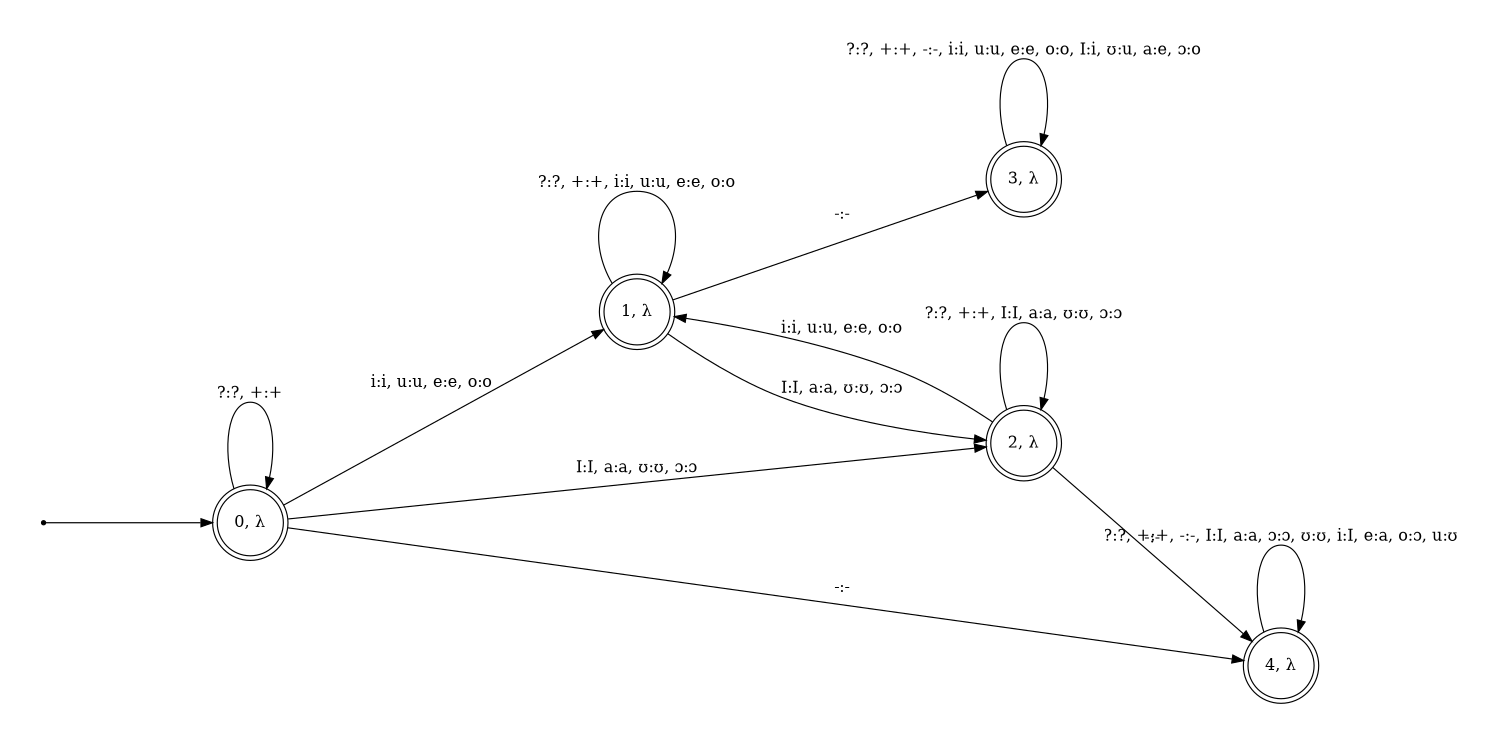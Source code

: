 digraph fst {
	graph [pad="0.5", nodesep="1", ranksep="2"];
	rankdir=LR;
	size="10,10";
	node [shape = point]; start;
	node [shape = doublecircle];
		"0, λ";
		"1, λ";
		"2, λ";
		"3, λ";
		"4, λ";

	"0, λ" ->	"0, λ" [ label = "?:?, +:+" ];
	"1, λ" ->	"1, λ" [ label = "?:?, +:+, i:i, u:u, e:e, o:o" ];
	"2, λ" ->	"2, λ" [ label = "?:?, +:+, I:I, a:a, ʊ:ʊ, ɔ:ɔ" ];
	"3, λ" ->	"3, λ" [ label = "?:?, +:+, -:-, i:i, u:u, e:e, o:o, I:i, ʊ:u, a:e, ɔ:o" ];
	"4, λ" ->	"4, λ" [ label = "?:?, +:+, -:-, I:I, a:a, ɔ:ɔ, ʊ:ʊ, i:I, e:a, o:ɔ, u:ʊ" ];
	"0, λ" ->	"1, λ" [ label = "i:i, u:u, e:e, o:o" ];
	"1, λ" ->	"3, λ" [ label = "-:-" ];
	"1, λ" ->	"2, λ" [ label = "I:I, a:a, ʊ:ʊ, ɔ:ɔ" ];
	"2, λ" ->	"1, λ" [ label = "i:i, u:u, e:e, o:o" ];
	"0, λ" ->	"2, λ" [ label = "I:I, a:a, ʊ:ʊ, ɔ:ɔ" ];
	"2, λ" ->	"4, λ" [ label = "-:-" ];
	"0, λ" ->	"4, λ" [ label = "-:-" ];
	start -> "0, λ";
}